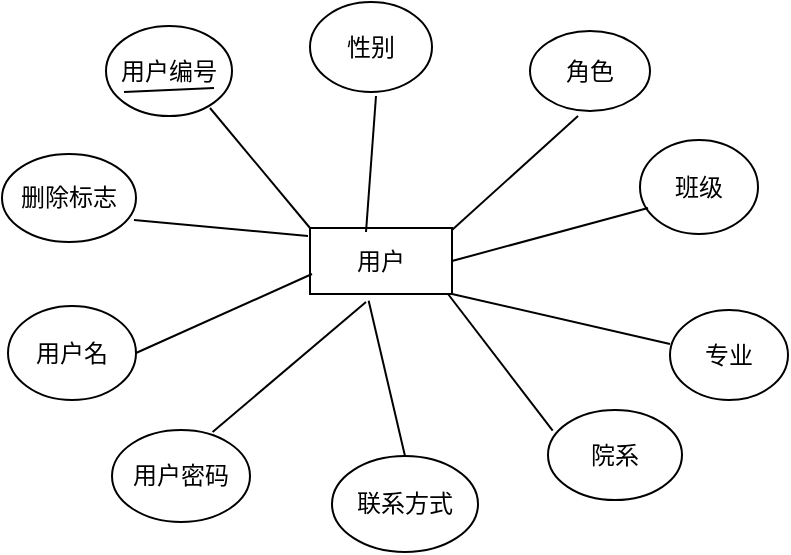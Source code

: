 <mxfile version="21.2.3" type="github">
  <diagram id="R2lEEEUBdFMjLlhIrx00" name="Page-1">
    <mxGraphModel dx="1594" dy="838" grid="0" gridSize="10" guides="1" tooltips="1" connect="1" arrows="1" fold="1" page="0" pageScale="1" pageWidth="850" pageHeight="1100" math="0" shadow="0" extFonts="Permanent Marker^https://fonts.googleapis.com/css?family=Permanent+Marker">
      <root>
        <mxCell id="0" />
        <mxCell id="1" parent="0" />
        <mxCell id="Wm6E8qss3t_echWTgQxZ-2" value="用户" style="rounded=0;whiteSpace=wrap;html=1;" vertex="1" parent="1">
          <mxGeometry x="-390" y="-280" width="71" height="33" as="geometry" />
        </mxCell>
        <mxCell id="Wm6E8qss3t_echWTgQxZ-5" value="用户名" style="ellipse;whiteSpace=wrap;html=1;" vertex="1" parent="1">
          <mxGeometry x="-541" y="-241" width="64" height="47" as="geometry" />
        </mxCell>
        <mxCell id="Wm6E8qss3t_echWTgQxZ-6" value="用户密码" style="ellipse;whiteSpace=wrap;html=1;" vertex="1" parent="1">
          <mxGeometry x="-489" y="-179" width="69" height="46" as="geometry" />
        </mxCell>
        <mxCell id="Wm6E8qss3t_echWTgQxZ-7" value="院系" style="ellipse;whiteSpace=wrap;html=1;" vertex="1" parent="1">
          <mxGeometry x="-271" y="-189" width="67" height="45" as="geometry" />
        </mxCell>
        <mxCell id="Wm6E8qss3t_echWTgQxZ-8" value="专业" style="ellipse;whiteSpace=wrap;html=1;" vertex="1" parent="1">
          <mxGeometry x="-210" y="-239" width="59" height="45" as="geometry" />
        </mxCell>
        <mxCell id="Wm6E8qss3t_echWTgQxZ-9" value="班级" style="ellipse;whiteSpace=wrap;html=1;" vertex="1" parent="1">
          <mxGeometry x="-225" y="-324" width="59" height="47" as="geometry" />
        </mxCell>
        <mxCell id="Wm6E8qss3t_echWTgQxZ-10" value="角色" style="ellipse;whiteSpace=wrap;html=1;" vertex="1" parent="1">
          <mxGeometry x="-280" y="-378.5" width="60" height="40" as="geometry" />
        </mxCell>
        <mxCell id="Wm6E8qss3t_echWTgQxZ-11" value="性别" style="ellipse;whiteSpace=wrap;html=1;" vertex="1" parent="1">
          <mxGeometry x="-390" y="-393" width="61" height="45" as="geometry" />
        </mxCell>
        <mxCell id="Wm6E8qss3t_echWTgQxZ-12" value="删除标志" style="ellipse;whiteSpace=wrap;html=1;" vertex="1" parent="1">
          <mxGeometry x="-544" y="-317" width="67" height="44" as="geometry" />
        </mxCell>
        <mxCell id="Wm6E8qss3t_echWTgQxZ-13" value="联系方式" style="ellipse;whiteSpace=wrap;html=1;" vertex="1" parent="1">
          <mxGeometry x="-379" y="-166" width="73" height="48" as="geometry" />
        </mxCell>
        <mxCell id="Wm6E8qss3t_echWTgQxZ-3" value="用户编号" style="ellipse;whiteSpace=wrap;html=1;" vertex="1" parent="1">
          <mxGeometry x="-492" y="-381" width="63" height="45" as="geometry" />
        </mxCell>
        <mxCell id="Wm6E8qss3t_echWTgQxZ-15" value="" style="endArrow=none;html=1;rounded=0;" edge="1" parent="1">
          <mxGeometry width="50" height="50" relative="1" as="geometry">
            <mxPoint x="-483" y="-348" as="sourcePoint" />
            <mxPoint x="-438" y="-350" as="targetPoint" />
          </mxGeometry>
        </mxCell>
        <mxCell id="Wm6E8qss3t_echWTgQxZ-17" value="" style="endArrow=none;html=1;rounded=0;exitX=0.413;exitY=1.101;exitDx=0;exitDy=0;exitPerimeter=0;entryX=0.5;entryY=0;entryDx=0;entryDy=0;" edge="1" parent="1" source="Wm6E8qss3t_echWTgQxZ-2" target="Wm6E8qss3t_echWTgQxZ-13">
          <mxGeometry width="50" height="50" relative="1" as="geometry">
            <mxPoint x="-295" y="-211" as="sourcePoint" />
            <mxPoint x="-245" y="-261" as="targetPoint" />
          </mxGeometry>
        </mxCell>
        <mxCell id="Wm6E8qss3t_echWTgQxZ-18" value="" style="endArrow=none;html=1;rounded=0;exitX=0.729;exitY=0.022;exitDx=0;exitDy=0;exitPerimeter=0;" edge="1" parent="1" source="Wm6E8qss3t_echWTgQxZ-6">
          <mxGeometry width="50" height="50" relative="1" as="geometry">
            <mxPoint x="-412" y="-191" as="sourcePoint" />
            <mxPoint x="-362" y="-243" as="targetPoint" />
          </mxGeometry>
        </mxCell>
        <mxCell id="Wm6E8qss3t_echWTgQxZ-19" value="" style="endArrow=none;html=1;rounded=0;exitX=1;exitY=0.5;exitDx=0;exitDy=0;" edge="1" parent="1" source="Wm6E8qss3t_echWTgQxZ-5">
          <mxGeometry width="50" height="50" relative="1" as="geometry">
            <mxPoint x="-439" y="-207" as="sourcePoint" />
            <mxPoint x="-389" y="-257" as="targetPoint" />
          </mxGeometry>
        </mxCell>
        <mxCell id="Wm6E8qss3t_echWTgQxZ-20" value="" style="endArrow=none;html=1;rounded=0;exitX=0.985;exitY=0.75;exitDx=0;exitDy=0;exitPerimeter=0;" edge="1" parent="1" source="Wm6E8qss3t_echWTgQxZ-12">
          <mxGeometry width="50" height="50" relative="1" as="geometry">
            <mxPoint x="-441" y="-226" as="sourcePoint" />
            <mxPoint x="-391" y="-276" as="targetPoint" />
          </mxGeometry>
        </mxCell>
        <mxCell id="Wm6E8qss3t_echWTgQxZ-21" value="" style="endArrow=none;html=1;rounded=0;exitX=0;exitY=0;exitDx=0;exitDy=0;" edge="1" parent="1" source="Wm6E8qss3t_echWTgQxZ-2">
          <mxGeometry width="50" height="50" relative="1" as="geometry">
            <mxPoint x="-490" y="-290" as="sourcePoint" />
            <mxPoint x="-440" y="-340" as="targetPoint" />
          </mxGeometry>
        </mxCell>
        <mxCell id="Wm6E8qss3t_echWTgQxZ-22" value="" style="endArrow=none;html=1;rounded=0;" edge="1" parent="1">
          <mxGeometry width="50" height="50" relative="1" as="geometry">
            <mxPoint x="-362" y="-278" as="sourcePoint" />
            <mxPoint x="-357" y="-346" as="targetPoint" />
          </mxGeometry>
        </mxCell>
        <mxCell id="Wm6E8qss3t_echWTgQxZ-23" value="" style="endArrow=none;html=1;rounded=0;" edge="1" parent="1">
          <mxGeometry width="50" height="50" relative="1" as="geometry">
            <mxPoint x="-319" y="-279" as="sourcePoint" />
            <mxPoint x="-256" y="-336" as="targetPoint" />
          </mxGeometry>
        </mxCell>
        <mxCell id="Wm6E8qss3t_echWTgQxZ-24" value="" style="endArrow=none;html=1;rounded=0;exitX=1;exitY=0.5;exitDx=0;exitDy=0;" edge="1" parent="1" source="Wm6E8qss3t_echWTgQxZ-2">
          <mxGeometry width="50" height="50" relative="1" as="geometry">
            <mxPoint x="-271" y="-240" as="sourcePoint" />
            <mxPoint x="-221" y="-290" as="targetPoint" />
          </mxGeometry>
        </mxCell>
        <mxCell id="Wm6E8qss3t_echWTgQxZ-25" value="" style="endArrow=none;html=1;rounded=0;exitX=1;exitY=1;exitDx=0;exitDy=0;" edge="1" parent="1" source="Wm6E8qss3t_echWTgQxZ-2">
          <mxGeometry width="50" height="50" relative="1" as="geometry">
            <mxPoint x="-260" y="-172" as="sourcePoint" />
            <mxPoint x="-210" y="-222" as="targetPoint" />
          </mxGeometry>
        </mxCell>
        <mxCell id="Wm6E8qss3t_echWTgQxZ-26" value="" style="endArrow=none;html=1;rounded=0;exitX=0.035;exitY=0.23;exitDx=0;exitDy=0;exitPerimeter=0;" edge="1" parent="1" source="Wm6E8qss3t_echWTgQxZ-7">
          <mxGeometry width="50" height="50" relative="1" as="geometry">
            <mxPoint x="-367.5" y="-192.5" as="sourcePoint" />
            <mxPoint x="-321" y="-247" as="targetPoint" />
          </mxGeometry>
        </mxCell>
      </root>
    </mxGraphModel>
  </diagram>
</mxfile>

